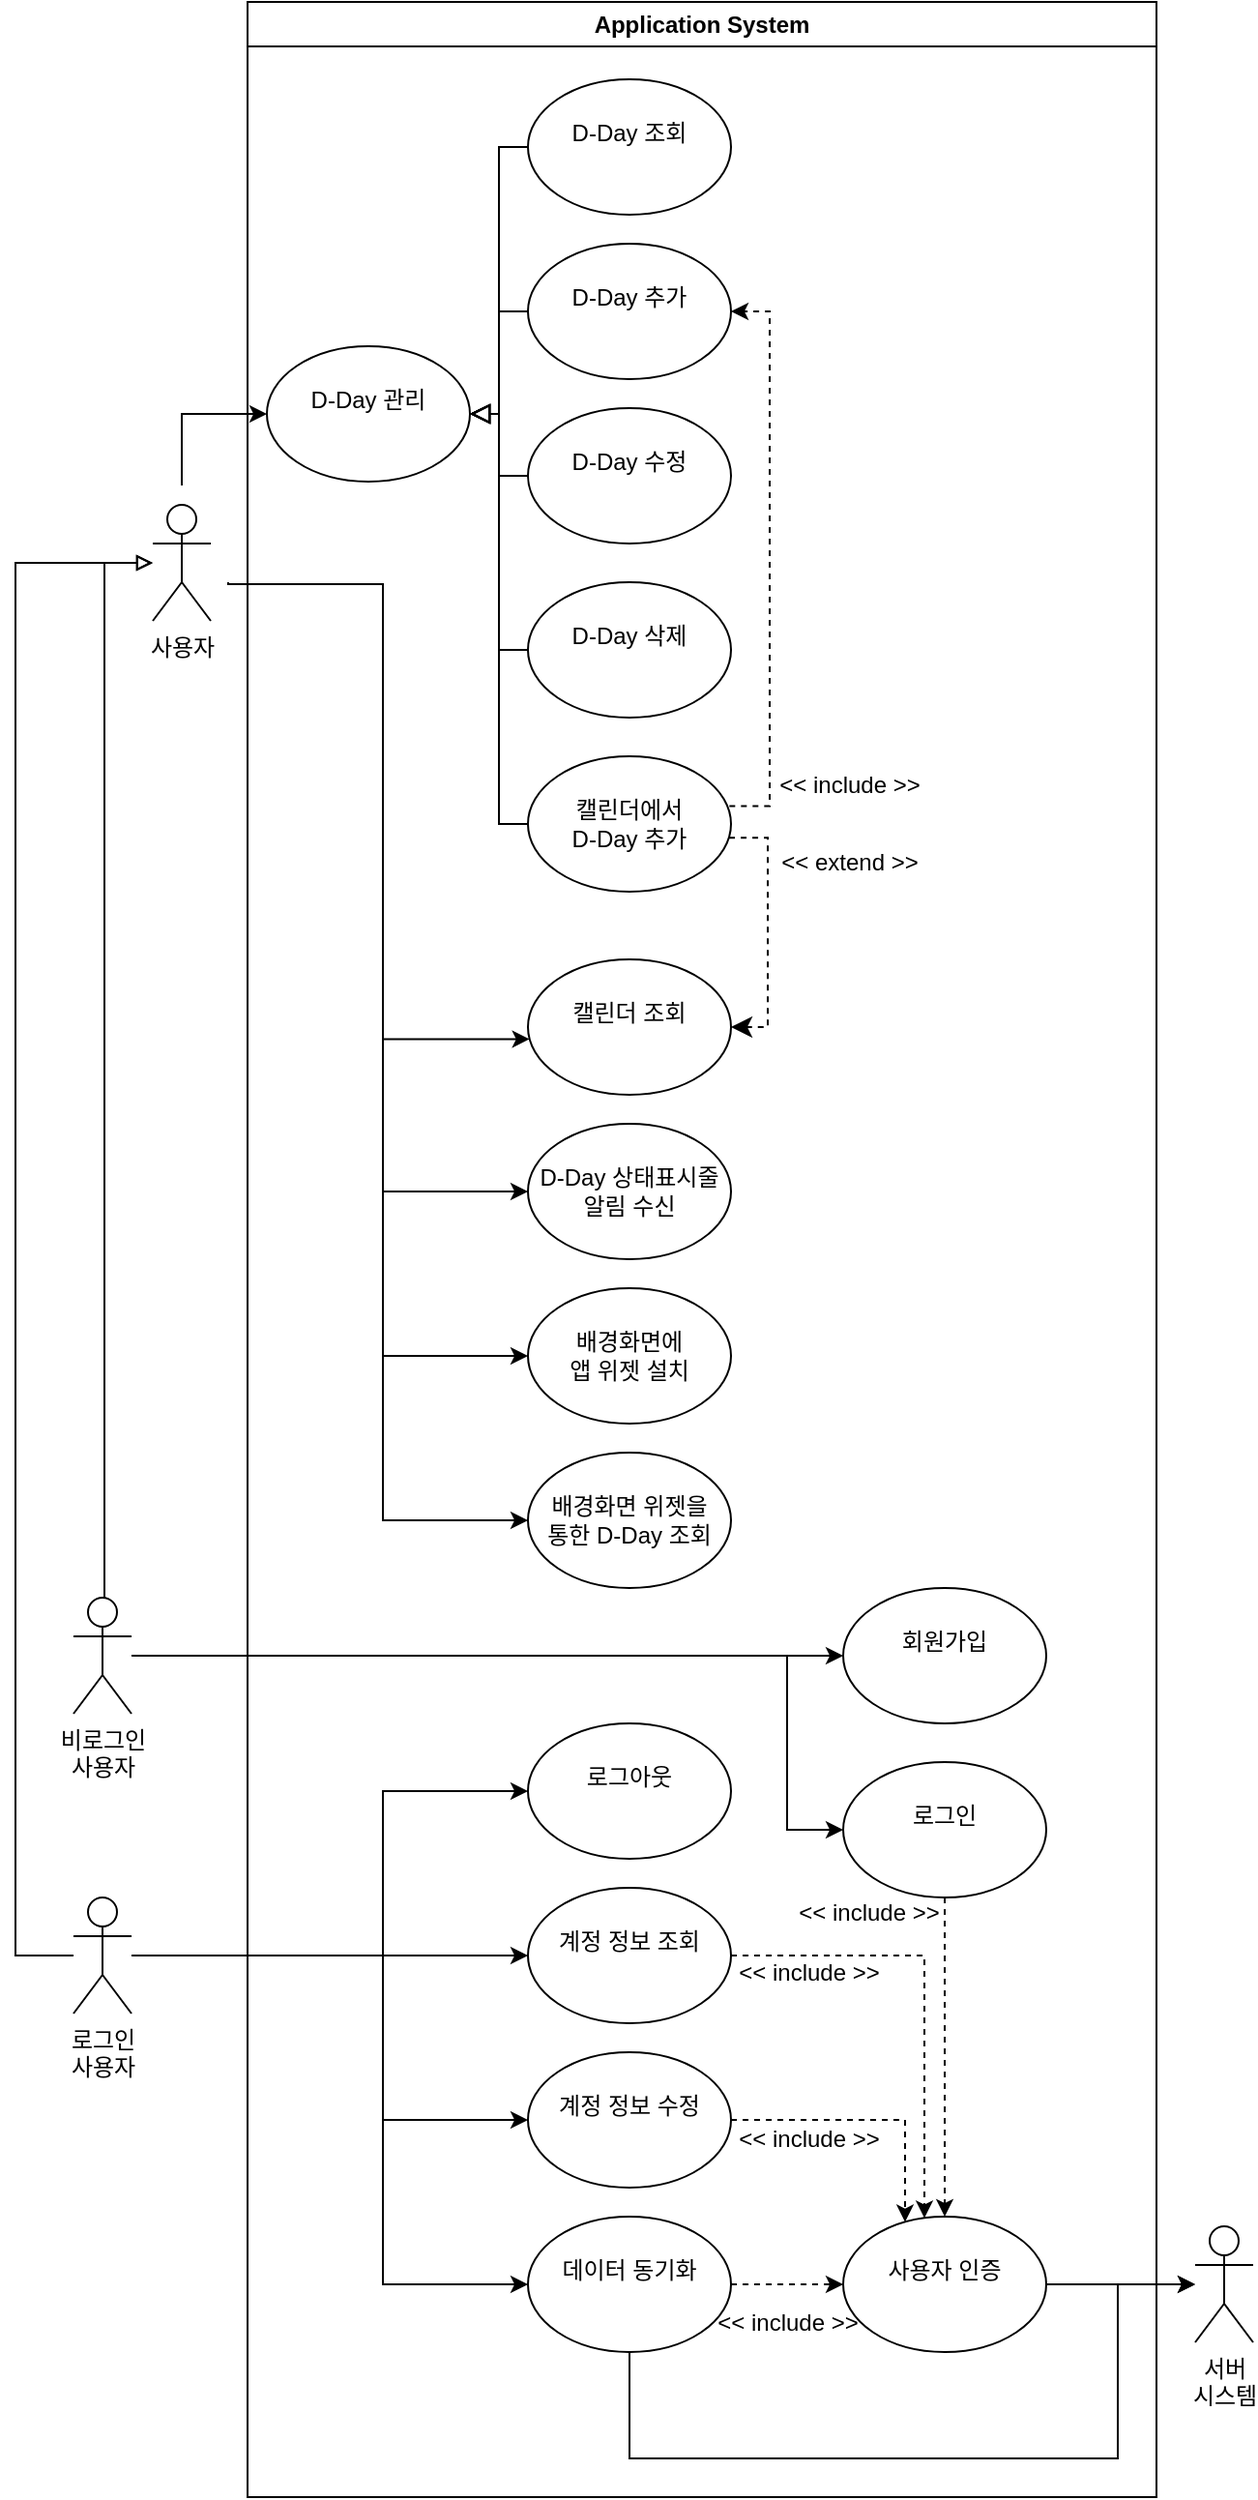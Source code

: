 <mxfile version="26.2.13">
  <diagram name="페이지-1" id="Ty02AL-ChVaSdqM5_bKr">
    <mxGraphModel dx="1587" dy="779" grid="1" gridSize="10" guides="1" tooltips="1" connect="1" arrows="1" fold="1" page="1" pageScale="1" pageWidth="827" pageHeight="1169" math="0" shadow="0">
      <root>
        <mxCell id="0" />
        <mxCell id="1" parent="0" />
        <mxCell id="8_o_nkduab_r_s1Rcs5e-2" value="&lt;div&gt;사용자&lt;/div&gt;" style="shape=umlActor;verticalLabelPosition=bottom;verticalAlign=top;html=1;outlineConnect=0;" parent="1" vertex="1">
          <mxGeometry x="171" y="340" width="30" height="60" as="geometry" />
        </mxCell>
        <mxCell id="8_o_nkduab_r_s1Rcs5e-25" value="" style="endArrow=classic;html=1;rounded=0;entryX=0.008;entryY=0.589;entryDx=0;entryDy=0;entryPerimeter=0;edgeStyle=orthogonalEdgeStyle;" parent="1" target="8_o_nkduab_r_s1Rcs5e-16" edge="1">
          <mxGeometry width="50" height="50" relative="1" as="geometry">
            <mxPoint x="210" y="380" as="sourcePoint" />
            <mxPoint x="241" y="305" as="targetPoint" />
            <Array as="points">
              <mxPoint x="210" y="381" />
              <mxPoint x="290" y="381" />
              <mxPoint x="290" y="616" />
            </Array>
          </mxGeometry>
        </mxCell>
        <mxCell id="8_o_nkduab_r_s1Rcs5e-42" value="Application System" style="swimlane;whiteSpace=wrap;html=1;container=0;" parent="1" vertex="1">
          <mxGeometry x="220" y="80" width="470" height="1290" as="geometry" />
        </mxCell>
        <mxCell id="2bnJLZuOHxg3wr7oBCpS-5" value="&amp;lt;&amp;lt; extend &amp;gt;&amp;gt;" style="text;html=1;align=center;verticalAlign=middle;resizable=0;points=[];autosize=1;strokeColor=none;fillColor=none;" parent="8_o_nkduab_r_s1Rcs5e-42" vertex="1">
          <mxGeometry x="266" y="430" width="90" height="30" as="geometry" />
        </mxCell>
        <mxCell id="wOP_6JCzgACmc1QdChxA-2" value="&lt;div&gt;&lt;br&gt;&lt;/div&gt;&lt;div&gt;&lt;span style=&quot;background-color: transparent; color: light-dark(rgb(0, 0, 0), rgb(255, 255, 255));&quot;&gt;D-Day 관리&lt;/span&gt;&lt;/div&gt;" style="ellipse;whiteSpace=wrap;html=1;verticalAlign=top;align=center;" parent="8_o_nkduab_r_s1Rcs5e-42" vertex="1">
          <mxGeometry x="10" y="178" width="105" height="70" as="geometry" />
        </mxCell>
        <mxCell id="wOP_6JCzgACmc1QdChxA-5" value="" style="edgeStyle=elbowEdgeStyle;elbow=horizontal;endArrow=block;html=1;curved=0;rounded=0;endSize=8;startSize=8;fontSize=12;exitX=0;exitY=0.5;exitDx=0;exitDy=0;entryX=1;entryY=0.5;entryDx=0;entryDy=0;endFill=0;" parent="8_o_nkduab_r_s1Rcs5e-42" source="8_o_nkduab_r_s1Rcs5e-63" target="wOP_6JCzgACmc1QdChxA-2" edge="1">
          <mxGeometry width="50" height="50" relative="1" as="geometry">
            <mxPoint x="70" y="135" as="sourcePoint" />
            <mxPoint x="50" y="125" as="targetPoint" />
          </mxGeometry>
        </mxCell>
        <mxCell id="wOP_6JCzgACmc1QdChxA-6" value="" style="edgeStyle=elbowEdgeStyle;elbow=horizontal;endArrow=block;html=1;curved=0;rounded=0;endSize=8;startSize=8;fontSize=12;exitX=0;exitY=0.5;exitDx=0;exitDy=0;entryX=1;entryY=0.5;entryDx=0;entryDy=0;endFill=0;" parent="8_o_nkduab_r_s1Rcs5e-42" source="8_o_nkduab_r_s1Rcs5e-13" target="wOP_6JCzgACmc1QdChxA-2" edge="1">
          <mxGeometry width="50" height="50" relative="1" as="geometry">
            <mxPoint x="155" y="85" as="sourcePoint" />
            <mxPoint x="130" y="245" as="targetPoint" />
          </mxGeometry>
        </mxCell>
        <mxCell id="wOP_6JCzgACmc1QdChxA-7" value="" style="edgeStyle=elbowEdgeStyle;elbow=horizontal;endArrow=block;html=1;curved=0;rounded=0;endSize=8;startSize=8;fontSize=12;exitX=0;exitY=0.5;exitDx=0;exitDy=0;entryX=1;entryY=0.5;entryDx=0;entryDy=0;endFill=0;" parent="8_o_nkduab_r_s1Rcs5e-42" source="8_o_nkduab_r_s1Rcs5e-56" target="wOP_6JCzgACmc1QdChxA-2" edge="1">
          <mxGeometry width="50" height="50" relative="1" as="geometry">
            <mxPoint x="155" y="170" as="sourcePoint" />
            <mxPoint x="125" y="223" as="targetPoint" />
          </mxGeometry>
        </mxCell>
        <mxCell id="wOP_6JCzgACmc1QdChxA-8" value="" style="edgeStyle=elbowEdgeStyle;elbow=horizontal;endArrow=block;html=1;curved=0;rounded=0;endSize=8;startSize=8;fontSize=12;exitX=0;exitY=0.5;exitDx=0;exitDy=0;entryX=1;entryY=0.5;entryDx=0;entryDy=0;endFill=0;" parent="8_o_nkduab_r_s1Rcs5e-42" source="HJ-QI9S_UyMz_dYWM9ld-1" target="wOP_6JCzgACmc1QdChxA-2" edge="1">
          <mxGeometry width="50" height="50" relative="1" as="geometry">
            <mxPoint x="155" y="270" as="sourcePoint" />
            <mxPoint x="125" y="223" as="targetPoint" />
          </mxGeometry>
        </mxCell>
        <mxCell id="8_o_nkduab_r_s1Rcs5e-43" value="&amp;lt;&amp;lt; include &amp;gt;&amp;gt;" style="text;html=1;align=center;verticalAlign=middle;resizable=0;points=[];autosize=1;strokeColor=none;fillColor=none;" parent="8_o_nkduab_r_s1Rcs5e-42" vertex="1">
          <mxGeometry x="261" y="390" width="100" height="30" as="geometry" />
        </mxCell>
        <mxCell id="8_o_nkduab_r_s1Rcs5e-56" value="&lt;div&gt;&lt;br&gt;&lt;/div&gt;&lt;div&gt;캘린더에서&lt;/div&gt;&lt;div&gt;D-Day 추가&lt;/div&gt;" style="ellipse;whiteSpace=wrap;html=1;verticalAlign=top;align=center;" parent="8_o_nkduab_r_s1Rcs5e-42" vertex="1">
          <mxGeometry x="145" y="390" width="105" height="70" as="geometry" />
        </mxCell>
        <mxCell id="8_o_nkduab_r_s1Rcs5e-13" value="&lt;div&gt;&lt;br&gt;&lt;/div&gt;&lt;div&gt;&lt;span style=&quot;background-color: transparent; color: light-dark(rgb(0, 0, 0), rgb(255, 255, 255));&quot;&gt;D-Day 추가&lt;/span&gt;&lt;/div&gt;" style="ellipse;whiteSpace=wrap;html=1;verticalAlign=top;align=center;" parent="8_o_nkduab_r_s1Rcs5e-42" vertex="1">
          <mxGeometry x="145" y="125" width="105" height="70" as="geometry" />
        </mxCell>
        <mxCell id="8_o_nkduab_r_s1Rcs5e-59" value="" style="endArrow=classic;html=1;rounded=0;exitX=0.992;exitY=0.367;exitDx=0;exitDy=0;entryX=1;entryY=0.5;entryDx=0;entryDy=0;dashed=1;edgeStyle=orthogonalEdgeStyle;exitPerimeter=0;" parent="8_o_nkduab_r_s1Rcs5e-42" source="8_o_nkduab_r_s1Rcs5e-56" target="8_o_nkduab_r_s1Rcs5e-13" edge="1">
          <mxGeometry width="50" height="50" relative="1" as="geometry">
            <mxPoint x="195.5" y="85" as="sourcePoint" />
            <mxPoint x="225.5" y="129" as="targetPoint" />
            <Array as="points">
              <mxPoint x="270" y="416" />
              <mxPoint x="270" y="160" />
            </Array>
          </mxGeometry>
        </mxCell>
        <mxCell id="8_o_nkduab_r_s1Rcs5e-63" value="&lt;div&gt;&lt;br&gt;&lt;/div&gt;&lt;div&gt;&lt;span style=&quot;background-color: transparent; color: light-dark(rgb(0, 0, 0), rgb(255, 255, 255));&quot;&gt;D-Day 조회&lt;/span&gt;&lt;/div&gt;" style="ellipse;whiteSpace=wrap;html=1;verticalAlign=top;align=center;" parent="8_o_nkduab_r_s1Rcs5e-42" vertex="1">
          <mxGeometry x="145" y="40" width="105" height="70" as="geometry" />
        </mxCell>
        <mxCell id="8_o_nkduab_r_s1Rcs5e-16" value="&lt;div&gt;&lt;br&gt;&lt;/div&gt;&lt;div&gt;캘린더 조회&lt;/div&gt;" style="ellipse;whiteSpace=wrap;html=1;verticalAlign=top;align=center;" parent="8_o_nkduab_r_s1Rcs5e-42" vertex="1">
          <mxGeometry x="145" y="495" width="105" height="70" as="geometry" />
        </mxCell>
        <mxCell id="HJ-QI9S_UyMz_dYWM9ld-1" value="&lt;div&gt;&lt;br&gt;&lt;/div&gt;&lt;div&gt;&lt;span style=&quot;background-color: transparent; color: light-dark(rgb(0, 0, 0), rgb(255, 255, 255));&quot;&gt;D-Day 삭제&lt;/span&gt;&lt;/div&gt;" style="ellipse;whiteSpace=wrap;html=1;verticalAlign=top;align=center;" parent="8_o_nkduab_r_s1Rcs5e-42" vertex="1">
          <mxGeometry x="145" y="300" width="105" height="70" as="geometry" />
        </mxCell>
        <mxCell id="2bnJLZuOHxg3wr7oBCpS-4" value="" style="endArrow=none;html=1;rounded=0;fontSize=12;startSize=8;endSize=8;exitX=1;exitY=0.5;exitDx=0;exitDy=0;startArrow=classic;startFill=1;dashed=1;edgeStyle=orthogonalEdgeStyle;entryX=0.989;entryY=0.602;entryDx=0;entryDy=0;entryPerimeter=0;" parent="8_o_nkduab_r_s1Rcs5e-42" source="8_o_nkduab_r_s1Rcs5e-16" target="8_o_nkduab_r_s1Rcs5e-56" edge="1">
          <mxGeometry width="50" height="50" relative="1" as="geometry">
            <mxPoint x="270" y="535" as="sourcePoint" />
            <mxPoint x="260" y="450" as="targetPoint" />
            <Array as="points">
              <mxPoint x="269" y="530" />
              <mxPoint x="269" y="432" />
            </Array>
          </mxGeometry>
        </mxCell>
        <mxCell id="M0koSWYB3wAB8ZUUZEAV-1" value="&lt;div&gt;&lt;br&gt;&lt;/div&gt;&lt;div&gt;&lt;span style=&quot;background-color: transparent; color: light-dark(rgb(0, 0, 0), rgb(255, 255, 255));&quot;&gt;D-Day 수정&lt;/span&gt;&lt;/div&gt;" style="ellipse;whiteSpace=wrap;html=1;verticalAlign=top;align=center;" parent="8_o_nkduab_r_s1Rcs5e-42" vertex="1">
          <mxGeometry x="145" y="210" width="105" height="70" as="geometry" />
        </mxCell>
        <mxCell id="M0koSWYB3wAB8ZUUZEAV-2" value="" style="edgeStyle=elbowEdgeStyle;elbow=horizontal;endArrow=block;html=1;curved=0;rounded=0;endSize=8;startSize=8;fontSize=12;exitX=0;exitY=0.5;exitDx=0;exitDy=0;entryX=1;entryY=0.5;entryDx=0;entryDy=0;endFill=0;" parent="8_o_nkduab_r_s1Rcs5e-42" source="M0koSWYB3wAB8ZUUZEAV-1" target="wOP_6JCzgACmc1QdChxA-2" edge="1">
          <mxGeometry width="50" height="50" relative="1" as="geometry">
            <mxPoint x="155" y="355" as="sourcePoint" />
            <mxPoint x="125" y="223" as="targetPoint" />
          </mxGeometry>
        </mxCell>
        <mxCell id="2bnJLZuOHxg3wr7oBCpS-22" value="&lt;br&gt;&lt;div&gt;배경화면 위젯을&lt;/div&gt;&lt;div&gt;통한 D-Day 조회&lt;/div&gt;" style="ellipse;whiteSpace=wrap;html=1;verticalAlign=top;align=center;" parent="8_o_nkduab_r_s1Rcs5e-42" vertex="1">
          <mxGeometry x="145" y="750" width="105" height="70" as="geometry" />
        </mxCell>
        <mxCell id="2bnJLZuOHxg3wr7oBCpS-21" value="&lt;br&gt;&lt;div&gt;D-Day 상태표시줄&lt;/div&gt;&lt;div&gt;알림 수신&lt;/div&gt;" style="ellipse;whiteSpace=wrap;html=1;verticalAlign=top;align=center;" parent="8_o_nkduab_r_s1Rcs5e-42" vertex="1">
          <mxGeometry x="145" y="580" width="105" height="70" as="geometry" />
        </mxCell>
        <mxCell id="2bnJLZuOHxg3wr7oBCpS-25" value="&lt;br&gt;&lt;div&gt;배경화면에&lt;/div&gt;&lt;div&gt;앱 위젯 설치&lt;/div&gt;" style="ellipse;whiteSpace=wrap;html=1;verticalAlign=top;align=center;" parent="8_o_nkduab_r_s1Rcs5e-42" vertex="1">
          <mxGeometry x="145" y="665" width="105" height="70" as="geometry" />
        </mxCell>
        <mxCell id="8_o_nkduab_r_s1Rcs5e-32" value="&amp;lt;&amp;lt; include &amp;gt;&amp;gt;" style="text;html=1;align=center;verticalAlign=middle;resizable=0;points=[];autosize=1;strokeColor=none;fillColor=none;" parent="8_o_nkduab_r_s1Rcs5e-42" vertex="1">
          <mxGeometry x="271" y="973" width="100" height="30" as="geometry" />
        </mxCell>
        <mxCell id="8_o_nkduab_r_s1Rcs5e-39" value="&lt;br&gt;&lt;div&gt;로그아웃&lt;/div&gt;" style="ellipse;whiteSpace=wrap;html=1;verticalAlign=top;align=center;" parent="8_o_nkduab_r_s1Rcs5e-42" vertex="1">
          <mxGeometry x="145" y="890" width="105" height="70" as="geometry" />
        </mxCell>
        <mxCell id="8_o_nkduab_r_s1Rcs5e-38" value="&lt;div&gt;&lt;br&gt;&lt;/div&gt;&lt;div&gt;계정 정보 조회&lt;/div&gt;" style="ellipse;whiteSpace=wrap;html=1;verticalAlign=top;align=center;" parent="8_o_nkduab_r_s1Rcs5e-42" vertex="1">
          <mxGeometry x="145" y="975" width="105" height="70" as="geometry" />
        </mxCell>
        <mxCell id="8_o_nkduab_r_s1Rcs5e-71" value="&lt;div&gt;비로그인&lt;/div&gt;&lt;div&gt;사용자&lt;/div&gt;" style="shape=umlActor;verticalLabelPosition=bottom;verticalAlign=top;html=1;outlineConnect=0;" parent="8_o_nkduab_r_s1Rcs5e-42" vertex="1">
          <mxGeometry x="-90" y="825" width="30" height="60" as="geometry" />
        </mxCell>
        <mxCell id="8_o_nkduab_r_s1Rcs5e-76" value="" style="endArrow=classic;html=1;rounded=0;entryX=0;entryY=0.5;entryDx=0;entryDy=0;edgeStyle=orthogonalEdgeStyle;" parent="8_o_nkduab_r_s1Rcs5e-42" source="8_o_nkduab_r_s1Rcs5e-71" target="8_o_nkduab_r_s1Rcs5e-20" edge="1">
          <mxGeometry width="50" height="50" relative="1" as="geometry">
            <mxPoint x="-60" y="808" as="sourcePoint" />
            <mxPoint x="10" y="530" as="targetPoint" />
            <Array as="points">
              <mxPoint x="279" y="855" />
              <mxPoint x="279" y="945" />
            </Array>
          </mxGeometry>
        </mxCell>
        <mxCell id="2bnJLZuOHxg3wr7oBCpS-18" value="&lt;div&gt;&lt;br&gt;&lt;/div&gt;&lt;div&gt;회원가입&lt;/div&gt;" style="ellipse;whiteSpace=wrap;html=1;verticalAlign=top;align=center;" parent="8_o_nkduab_r_s1Rcs5e-42" vertex="1">
          <mxGeometry x="308" y="820" width="105" height="70" as="geometry" />
        </mxCell>
        <mxCell id="2bnJLZuOHxg3wr7oBCpS-20" value="" style="endArrow=classic;html=1;rounded=0;entryX=0;entryY=0.5;entryDx=0;entryDy=0;" parent="8_o_nkduab_r_s1Rcs5e-42" source="8_o_nkduab_r_s1Rcs5e-71" target="2bnJLZuOHxg3wr7oBCpS-18" edge="1">
          <mxGeometry width="50" height="50" relative="1" as="geometry">
            <mxPoint x="-50" y="818" as="sourcePoint" />
            <mxPoint x="155" y="805" as="targetPoint" />
            <Array as="points" />
          </mxGeometry>
        </mxCell>
        <mxCell id="8_o_nkduab_r_s1Rcs5e-20" value="&lt;br&gt;&lt;div&gt;로그인&lt;/div&gt;" style="ellipse;whiteSpace=wrap;html=1;verticalAlign=top;align=center;" parent="8_o_nkduab_r_s1Rcs5e-42" vertex="1">
          <mxGeometry x="308" y="910" width="105" height="70" as="geometry" />
        </mxCell>
        <mxCell id="EdzBeTFLgMG98UKknAOT-1" value="&lt;br&gt;&lt;div&gt;계정 정보 수정&lt;/div&gt;" style="ellipse;whiteSpace=wrap;html=1;verticalAlign=top;align=center;" vertex="1" parent="8_o_nkduab_r_s1Rcs5e-42">
          <mxGeometry x="145" y="1060" width="105" height="70" as="geometry" />
        </mxCell>
        <mxCell id="X5h3mUBkxtp6D2QN3gKI-1" value="&lt;br&gt;&lt;div&gt;데이터 동기화&lt;/div&gt;" style="ellipse;whiteSpace=wrap;html=1;verticalAlign=top;align=center;" parent="8_o_nkduab_r_s1Rcs5e-42" vertex="1">
          <mxGeometry x="145" y="1145" width="105" height="70" as="geometry" />
        </mxCell>
        <mxCell id="8_o_nkduab_r_s1Rcs5e-27" value="&lt;div&gt;&lt;br&gt;&lt;/div&gt;&lt;div&gt;사용자 인증&lt;/div&gt;" style="ellipse;whiteSpace=wrap;html=1;verticalAlign=top;align=center;" parent="8_o_nkduab_r_s1Rcs5e-42" vertex="1">
          <mxGeometry x="308" y="1145" width="105" height="70" as="geometry" />
        </mxCell>
        <mxCell id="X5h3mUBkxtp6D2QN3gKI-5" value="" style="endArrow=classic;html=1;rounded=0;exitX=1;exitY=0.5;exitDx=0;exitDy=0;entryX=0;entryY=0.5;entryDx=0;entryDy=0;dashed=1;edgeStyle=orthogonalEdgeStyle;" parent="8_o_nkduab_r_s1Rcs5e-42" source="X5h3mUBkxtp6D2QN3gKI-1" target="8_o_nkduab_r_s1Rcs5e-27" edge="1">
          <mxGeometry width="50" height="50" relative="1" as="geometry">
            <mxPoint x="260" y="1135" as="sourcePoint" />
            <mxPoint x="372" y="1190" as="targetPoint" />
          </mxGeometry>
        </mxCell>
        <mxCell id="X5h3mUBkxtp6D2QN3gKI-6" value="&amp;lt;&amp;lt; include &amp;gt;&amp;gt;" style="text;html=1;align=center;verticalAlign=middle;resizable=0;points=[];autosize=1;strokeColor=none;fillColor=none;" parent="8_o_nkduab_r_s1Rcs5e-42" vertex="1">
          <mxGeometry x="229" y="1185" width="100" height="30" as="geometry" />
        </mxCell>
        <mxCell id="8_o_nkduab_r_s1Rcs5e-44" value="" style="endArrow=classic;html=1;rounded=0;exitX=1;exitY=0.5;exitDx=0;exitDy=0;dashed=1;edgeStyle=orthogonalEdgeStyle;" parent="8_o_nkduab_r_s1Rcs5e-42" source="8_o_nkduab_r_s1Rcs5e-38" target="8_o_nkduab_r_s1Rcs5e-27" edge="1">
          <mxGeometry width="50" height="50" relative="1" as="geometry">
            <mxPoint x="385" y="345" as="sourcePoint" />
            <mxPoint x="435" y="295" as="targetPoint" />
            <Array as="points">
              <mxPoint x="350" y="1010" />
            </Array>
          </mxGeometry>
        </mxCell>
        <mxCell id="8_o_nkduab_r_s1Rcs5e-31" value="" style="endArrow=classic;html=1;rounded=0;exitX=0.5;exitY=1;exitDx=0;exitDy=0;dashed=1;" parent="8_o_nkduab_r_s1Rcs5e-42" source="8_o_nkduab_r_s1Rcs5e-20" target="8_o_nkduab_r_s1Rcs5e-27" edge="1">
          <mxGeometry width="50" height="50" relative="1" as="geometry">
            <mxPoint x="255" y="480" as="sourcePoint" />
            <mxPoint x="305" y="430" as="targetPoint" />
          </mxGeometry>
        </mxCell>
        <mxCell id="EdzBeTFLgMG98UKknAOT-3" value="" style="endArrow=classic;html=1;rounded=0;exitX=1;exitY=0.5;exitDx=0;exitDy=0;dashed=1;edgeStyle=orthogonalEdgeStyle;" edge="1" parent="8_o_nkduab_r_s1Rcs5e-42" source="EdzBeTFLgMG98UKknAOT-1" target="8_o_nkduab_r_s1Rcs5e-27">
          <mxGeometry width="50" height="50" relative="1" as="geometry">
            <mxPoint x="260" y="1020" as="sourcePoint" />
            <mxPoint x="360" y="1156" as="targetPoint" />
            <Array as="points">
              <mxPoint x="340" y="1095" />
            </Array>
          </mxGeometry>
        </mxCell>
        <mxCell id="EdzBeTFLgMG98UKknAOT-5" value="&amp;lt;&amp;lt; include &amp;gt;&amp;gt;" style="text;html=1;align=center;verticalAlign=middle;resizable=0;points=[];autosize=1;strokeColor=none;fillColor=none;" vertex="1" parent="8_o_nkduab_r_s1Rcs5e-42">
          <mxGeometry x="240" y="1090" width="100" height="30" as="geometry" />
        </mxCell>
        <mxCell id="8_o_nkduab_r_s1Rcs5e-52" value="서버&lt;div&gt;시스템&lt;/div&gt;" style="shape=umlActor;verticalLabelPosition=bottom;verticalAlign=top;html=1;outlineConnect=0;" parent="8_o_nkduab_r_s1Rcs5e-42" vertex="1">
          <mxGeometry x="490" y="1150" width="30" height="60" as="geometry" />
        </mxCell>
        <mxCell id="8_o_nkduab_r_s1Rcs5e-54" value="" style="endArrow=classic;html=1;rounded=0;exitX=1;exitY=0.5;exitDx=0;exitDy=0;edgeStyle=orthogonalEdgeStyle;" parent="8_o_nkduab_r_s1Rcs5e-42" source="8_o_nkduab_r_s1Rcs5e-27" target="8_o_nkduab_r_s1Rcs5e-52" edge="1">
          <mxGeometry width="50" height="50" relative="1" as="geometry">
            <mxPoint x="456" y="552.5" as="sourcePoint" />
            <mxPoint x="480" y="825.5" as="targetPoint" />
            <Array as="points">
              <mxPoint x="460" y="1180" />
              <mxPoint x="460" y="1180" />
            </Array>
          </mxGeometry>
        </mxCell>
        <mxCell id="X5h3mUBkxtp6D2QN3gKI-7" value="" style="endArrow=classic;html=1;rounded=0;exitX=0.5;exitY=1;exitDx=0;exitDy=0;edgeStyle=orthogonalEdgeStyle;" parent="8_o_nkduab_r_s1Rcs5e-42" source="X5h3mUBkxtp6D2QN3gKI-1" target="8_o_nkduab_r_s1Rcs5e-52" edge="1">
          <mxGeometry width="50" height="50" relative="1" as="geometry">
            <mxPoint x="425" y="1115" as="sourcePoint" />
            <mxPoint x="500" y="1115" as="targetPoint" />
            <Array as="points">
              <mxPoint x="198" y="1270" />
              <mxPoint x="450" y="1270" />
              <mxPoint x="450" y="1180" />
            </Array>
          </mxGeometry>
        </mxCell>
        <mxCell id="8_o_nkduab_r_s1Rcs5e-60" value="&amp;lt;&amp;lt; include &amp;gt;&amp;gt;" style="text;html=1;align=center;verticalAlign=middle;resizable=0;points=[];autosize=1;strokeColor=none;fillColor=none;" parent="8_o_nkduab_r_s1Rcs5e-42" vertex="1">
          <mxGeometry x="240" y="1004" width="100" height="30" as="geometry" />
        </mxCell>
        <mxCell id="8_o_nkduab_r_s1Rcs5e-72" value="" style="endArrow=block;html=1;rounded=0;endFill=0;strokeWidth=1;edgeStyle=orthogonalEdgeStyle;" parent="1" source="8_o_nkduab_r_s1Rcs5e-71" edge="1">
          <mxGeometry width="50" height="50" relative="1" as="geometry">
            <mxPoint x="101" y="490" as="sourcePoint" />
            <mxPoint x="171" y="370" as="targetPoint" />
            <Array as="points">
              <mxPoint x="146" y="370" />
            </Array>
          </mxGeometry>
        </mxCell>
        <mxCell id="8_o_nkduab_r_s1Rcs5e-73" value="" style="endArrow=block;html=1;rounded=0;endFill=0;strokeWidth=1;edgeStyle=orthogonalEdgeStyle;" parent="1" source="8_o_nkduab_r_s1Rcs5e-1" target="8_o_nkduab_r_s1Rcs5e-2" edge="1">
          <mxGeometry width="50" height="50" relative="1" as="geometry">
            <mxPoint x="147" y="400" as="sourcePoint" />
            <mxPoint x="171" y="250" as="targetPoint" />
            <Array as="points">
              <mxPoint x="100" y="1090" />
              <mxPoint x="100" y="370" />
            </Array>
          </mxGeometry>
        </mxCell>
        <mxCell id="wOP_6JCzgACmc1QdChxA-3" value="" style="endArrow=classic;html=1;rounded=0;entryX=0;entryY=0.5;entryDx=0;entryDy=0;edgeStyle=orthogonalEdgeStyle;" parent="1" target="wOP_6JCzgACmc1QdChxA-2" edge="1">
          <mxGeometry width="50" height="50" relative="1" as="geometry">
            <mxPoint x="186" y="330" as="sourcePoint" />
            <mxPoint x="343" y="266" as="targetPoint" />
            <Array as="points">
              <mxPoint x="186" y="293" />
            </Array>
          </mxGeometry>
        </mxCell>
        <mxCell id="2bnJLZuOHxg3wr7oBCpS-23" value="" style="endArrow=classic;html=1;rounded=0;entryX=0;entryY=0.5;entryDx=0;entryDy=0;edgeStyle=orthogonalEdgeStyle;" parent="1" target="2bnJLZuOHxg3wr7oBCpS-21" edge="1">
          <mxGeometry width="50" height="50" relative="1" as="geometry">
            <mxPoint x="210" y="380" as="sourcePoint" />
            <mxPoint x="377" y="536" as="targetPoint" />
            <Array as="points">
              <mxPoint x="210" y="381" />
              <mxPoint x="290" y="381" />
              <mxPoint x="290" y="695" />
            </Array>
          </mxGeometry>
        </mxCell>
        <mxCell id="2bnJLZuOHxg3wr7oBCpS-24" value="" style="endArrow=classic;html=1;rounded=0;entryX=0;entryY=0.5;entryDx=0;entryDy=0;edgeStyle=orthogonalEdgeStyle;" parent="1" target="2bnJLZuOHxg3wr7oBCpS-22" edge="1">
          <mxGeometry width="50" height="50" relative="1" as="geometry">
            <mxPoint x="210" y="380" as="sourcePoint" />
            <mxPoint x="376" y="625" as="targetPoint" />
            <Array as="points">
              <mxPoint x="210" y="381" />
              <mxPoint x="290" y="381" />
              <mxPoint x="290" y="865" />
            </Array>
          </mxGeometry>
        </mxCell>
        <mxCell id="2bnJLZuOHxg3wr7oBCpS-26" value="" style="endArrow=classic;html=1;rounded=0;entryX=0;entryY=0.5;entryDx=0;entryDy=0;edgeStyle=orthogonalEdgeStyle;" parent="1" target="2bnJLZuOHxg3wr7oBCpS-25" edge="1">
          <mxGeometry width="50" height="50" relative="1" as="geometry">
            <mxPoint x="210" y="380" as="sourcePoint" />
            <mxPoint x="376" y="795" as="targetPoint" />
            <Array as="points">
              <mxPoint x="210" y="381" />
              <mxPoint x="290" y="381" />
              <mxPoint x="290" y="780" />
            </Array>
          </mxGeometry>
        </mxCell>
        <mxCell id="8_o_nkduab_r_s1Rcs5e-1" value="로그인&lt;div&gt;사용자&lt;/div&gt;" style="shape=umlActor;verticalLabelPosition=bottom;verticalAlign=top;html=1;outlineConnect=0;direction=east;" parent="1" vertex="1">
          <mxGeometry x="130" y="1060" width="30" height="60" as="geometry" />
        </mxCell>
        <mxCell id="2bnJLZuOHxg3wr7oBCpS-19" value="" style="endArrow=classic;html=1;rounded=0;entryX=0;entryY=0.5;entryDx=0;entryDy=0;edgeStyle=orthogonalEdgeStyle;" parent="1" source="8_o_nkduab_r_s1Rcs5e-1" target="8_o_nkduab_r_s1Rcs5e-38" edge="1">
          <mxGeometry width="50" height="50" relative="1" as="geometry">
            <mxPoint x="170" y="1095" as="sourcePoint" />
            <mxPoint x="521" y="950" as="targetPoint" />
            <Array as="points" />
          </mxGeometry>
        </mxCell>
        <mxCell id="X5h3mUBkxtp6D2QN3gKI-2" value="" style="endArrow=classic;html=1;rounded=0;entryX=0;entryY=0.5;entryDx=0;entryDy=0;edgeStyle=orthogonalEdgeStyle;" parent="1" source="8_o_nkduab_r_s1Rcs5e-1" target="X5h3mUBkxtp6D2QN3gKI-1" edge="1">
          <mxGeometry width="50" height="50" relative="1" as="geometry">
            <mxPoint x="180" y="1100" as="sourcePoint" />
            <mxPoint x="376" y="1015" as="targetPoint" />
            <Array as="points">
              <mxPoint x="290" y="1090" />
              <mxPoint x="290" y="1260" />
            </Array>
          </mxGeometry>
        </mxCell>
        <mxCell id="EdzBeTFLgMG98UKknAOT-2" value="" style="endArrow=classic;html=1;rounded=0;entryX=0;entryY=0.5;entryDx=0;entryDy=0;edgeStyle=orthogonalEdgeStyle;" edge="1" parent="1" source="8_o_nkduab_r_s1Rcs5e-1" target="EdzBeTFLgMG98UKknAOT-1">
          <mxGeometry width="50" height="50" relative="1" as="geometry">
            <mxPoint x="171" y="1105" as="sourcePoint" />
            <mxPoint x="375" y="1305" as="targetPoint" />
            <Array as="points">
              <mxPoint x="290" y="1090" />
              <mxPoint x="290" y="1175" />
            </Array>
          </mxGeometry>
        </mxCell>
        <mxCell id="8_o_nkduab_r_s1Rcs5e-40" value="" style="endArrow=classic;html=1;rounded=0;entryX=0;entryY=0.5;entryDx=0;entryDy=0;edgeStyle=orthogonalEdgeStyle;" parent="1" target="8_o_nkduab_r_s1Rcs5e-39" edge="1" source="8_o_nkduab_r_s1Rcs5e-1">
          <mxGeometry width="50" height="50" relative="1" as="geometry">
            <mxPoint x="160" y="1095" as="sourcePoint" />
            <mxPoint x="271" y="50" as="targetPoint" />
            <Array as="points">
              <mxPoint x="290" y="1090" />
              <mxPoint x="290" y="1005" />
            </Array>
          </mxGeometry>
        </mxCell>
      </root>
    </mxGraphModel>
  </diagram>
</mxfile>
